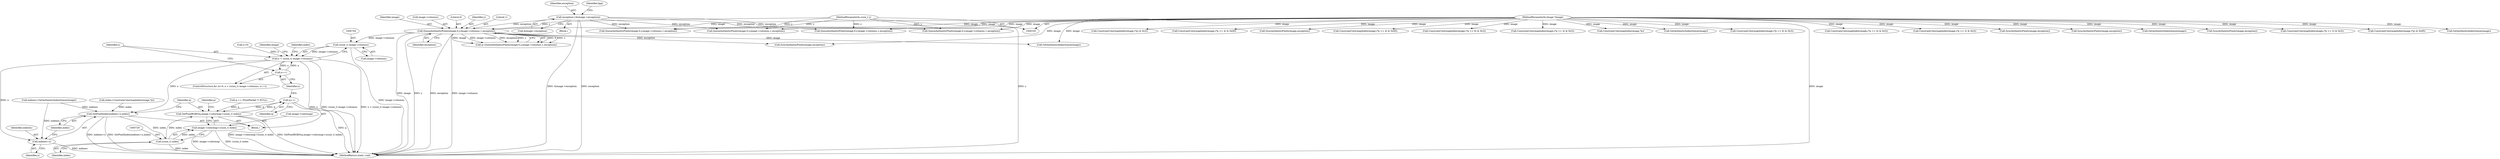 digraph "0_ImageMagick_d9b2209a69ee90d8df81fb124eb66f593eb9f599@pointer" {
"1000703" [label="(Call,(ssize_t) image->columns)"];
"1000677" [label="(Call,QueueAuthenticPixels(image,0,y,image->columns,1,exception))"];
"1000108" [label="(MethodParameterIn,Image *image)"];
"1000107" [label="(MethodParameterIn,ssize_t y)"];
"1000117" [label="(Call,exception=(&image->exception))"];
"1000701" [label="(Call,x < (ssize_t) image->columns)"];
"1000708" [label="(Call,x++)"];
"1000717" [label="(Call,SetPixelIndex(indexes+x,index))"];
"1000728" [label="(Call,(ssize_t) index)"];
"1000722" [label="(Call,SetPixelRGBO(q,image->colormap+(ssize_t) index))"];
"1000733" [label="(Call,q++)"];
"1000724" [label="(Call,image->colormap+(ssize_t) index)"];
"1000718" [label="(Call,indexes+x)"];
"1000723" [label="(Identifier,q)"];
"1000693" [label="(Call,indexes=GetAuthenticIndexQueue(image))"];
"1000464" [label="(Call,ConstrainColormapIndex(image,(*p >> 4) & 0x3))"];
"1000733" [label="(Call,q++)"];
"1000713" [label="(Call,ConstrainColormapIndex(image,*p))"];
"1000148" [label="(Call,GetAuthenticIndexQueue(image))"];
"1000730" [label="(Identifier,index)"];
"1000678" [label="(Identifier,image)"];
"1000702" [label="(Identifier,x)"];
"1000698" [label="(Call,x=0)"];
"1000429" [label="(Call,ConstrainColormapIndex(image,(*p >> 6) & 0x3))"];
"1000110" [label="(Block,)"];
"1000340" [label="(Call,ConstrainColormapIndex(image,(*p >> 4) & 0x3))"];
"1000701" [label="(Call,x < (ssize_t) image->columns)"];
"1000738" [label="(Identifier,image)"];
"1000499" [label="(Call,ConstrainColormapIndex(image,(*p >> 2) & 0x3))"];
"1000117" [label="(Call,exception=(&image->exception))"];
"1000275" [label="(Call,QueueAuthenticPixels(image,0,y,image->columns,1,exception))"];
"1000119" [label="(Call,&image->exception)"];
"1000721" [label="(Identifier,index)"];
"1000732" [label="(Identifier,p)"];
"1000681" [label="(Call,image->columns)"];
"1000527" [label="(Call,SyncAuthenticPixels(image,exception))"];
"1000798" [label="(Call,SyncAuthenticPixels(image,exception))"];
"1000293" [label="(Call,GetAuthenticIndexQueue(image))"];
"1000717" [label="(Call,SetPixelIndex(indexes+x,index))"];
"1000667" [label="(Call,SyncAuthenticPixels(image,exception))"];
"1000746" [label="(Call,QueueAuthenticPixels(image,0,y,image->columns,1,exception))"];
"1000711" [label="(Call,index=ConstrainColormapIndex(image,*p))"];
"1000108" [label="(MethodParameterIn,Image *image)"];
"1000685" [label="(Identifier,exception)"];
"1000679" [label="(Literal,0)"];
"1000737" [label="(Call,SyncAuthenticPixels(image,exception))"];
"1000803" [label="(MethodReturn,static void)"];
"1000366" [label="(Call,ConstrainColormapIndex(image,(*p >> 2) & 0x3))"];
"1000537" [label="(Call,QueueAuthenticPixels(image,0,y,image->columns,1,exception))"];
"1000687" [label="(Call,q == (PixelPacket *) NULL)"];
"1000680" [label="(Identifier,y)"];
"1000720" [label="(Identifier,x)"];
"1000712" [label="(Identifier,index)"];
"1000697" [label="(ControlStructure,for (x=0; x < (ssize_t) image->columns; x++))"];
"1000684" [label="(Literal,1)"];
"1000602" [label="(Call,ConstrainColormapIndex(image,(*p) & 0x0f))"];
"1000705" [label="(Call,image->columns)"];
"1000734" [label="(Identifier,q)"];
"1000708" [label="(Call,x++)"];
"1000719" [label="(Identifier,indexes)"];
"1000555" [label="(Call,GetAuthenticIndexQueue(image))"];
"1000107" [label="(MethodParameterIn,ssize_t y)"];
"1000725" [label="(Call,image->colormap)"];
"1000724" [label="(Call,image->colormap+(ssize_t) index)"];
"1000118" [label="(Identifier,exception)"];
"1000392" [label="(Call,ConstrainColormapIndex(image,(*p) & 0x3))"];
"1000718" [label="(Call,indexes+x)"];
"1000639" [label="(Call,ConstrainColormapIndex(image,(*p >> 4) & 0x0f))"];
"1000266" [label="(Call,SyncAuthenticPixels(image,exception))"];
"1000703" [label="(Call,(ssize_t) image->columns)"];
"1000695" [label="(Call,GetAuthenticIndexQueue(image))"];
"1000710" [label="(Block,)"];
"1000130" [label="(Call,QueueAuthenticPixels(image,0,y,image->columns,1,exception))"];
"1000576" [label="(Call,ConstrainColormapIndex(image,(*p >> 4) & 0x0f))"];
"1000124" [label="(Identifier,bpp)"];
"1000728" [label="(Call,(ssize_t) index)"];
"1000722" [label="(Call,SetPixelRGBO(q,image->colormap+(ssize_t) index))"];
"1000709" [label="(Identifier,x)"];
"1000314" [label="(Call,ConstrainColormapIndex(image,(*p >> 6) & 0x3))"];
"1000677" [label="(Call,QueueAuthenticPixels(image,0,y,image->columns,1,exception))"];
"1000675" [label="(Call,q=QueueAuthenticPixels(image,0,y,image->columns,1,exception))"];
"1000703" -> "1000701"  [label="AST: "];
"1000703" -> "1000705"  [label="CFG: "];
"1000704" -> "1000703"  [label="AST: "];
"1000705" -> "1000703"  [label="AST: "];
"1000701" -> "1000703"  [label="CFG: "];
"1000703" -> "1000803"  [label="DDG: image->columns"];
"1000703" -> "1000701"  [label="DDG: image->columns"];
"1000677" -> "1000703"  [label="DDG: image->columns"];
"1000677" -> "1000675"  [label="AST: "];
"1000677" -> "1000685"  [label="CFG: "];
"1000678" -> "1000677"  [label="AST: "];
"1000679" -> "1000677"  [label="AST: "];
"1000680" -> "1000677"  [label="AST: "];
"1000681" -> "1000677"  [label="AST: "];
"1000684" -> "1000677"  [label="AST: "];
"1000685" -> "1000677"  [label="AST: "];
"1000675" -> "1000677"  [label="CFG: "];
"1000677" -> "1000803"  [label="DDG: image->columns"];
"1000677" -> "1000803"  [label="DDG: image"];
"1000677" -> "1000803"  [label="DDG: y"];
"1000677" -> "1000803"  [label="DDG: exception"];
"1000677" -> "1000675"  [label="DDG: 0"];
"1000677" -> "1000675"  [label="DDG: 1"];
"1000677" -> "1000675"  [label="DDG: image"];
"1000677" -> "1000675"  [label="DDG: image->columns"];
"1000677" -> "1000675"  [label="DDG: exception"];
"1000677" -> "1000675"  [label="DDG: y"];
"1000108" -> "1000677"  [label="DDG: image"];
"1000107" -> "1000677"  [label="DDG: y"];
"1000117" -> "1000677"  [label="DDG: exception"];
"1000677" -> "1000695"  [label="DDG: image"];
"1000677" -> "1000737"  [label="DDG: exception"];
"1000108" -> "1000105"  [label="AST: "];
"1000108" -> "1000803"  [label="DDG: image"];
"1000108" -> "1000130"  [label="DDG: image"];
"1000108" -> "1000148"  [label="DDG: image"];
"1000108" -> "1000266"  [label="DDG: image"];
"1000108" -> "1000275"  [label="DDG: image"];
"1000108" -> "1000293"  [label="DDG: image"];
"1000108" -> "1000314"  [label="DDG: image"];
"1000108" -> "1000340"  [label="DDG: image"];
"1000108" -> "1000366"  [label="DDG: image"];
"1000108" -> "1000392"  [label="DDG: image"];
"1000108" -> "1000429"  [label="DDG: image"];
"1000108" -> "1000464"  [label="DDG: image"];
"1000108" -> "1000499"  [label="DDG: image"];
"1000108" -> "1000527"  [label="DDG: image"];
"1000108" -> "1000537"  [label="DDG: image"];
"1000108" -> "1000555"  [label="DDG: image"];
"1000108" -> "1000576"  [label="DDG: image"];
"1000108" -> "1000602"  [label="DDG: image"];
"1000108" -> "1000639"  [label="DDG: image"];
"1000108" -> "1000667"  [label="DDG: image"];
"1000108" -> "1000695"  [label="DDG: image"];
"1000108" -> "1000713"  [label="DDG: image"];
"1000108" -> "1000737"  [label="DDG: image"];
"1000108" -> "1000746"  [label="DDG: image"];
"1000108" -> "1000798"  [label="DDG: image"];
"1000107" -> "1000105"  [label="AST: "];
"1000107" -> "1000803"  [label="DDG: y"];
"1000107" -> "1000130"  [label="DDG: y"];
"1000107" -> "1000275"  [label="DDG: y"];
"1000107" -> "1000537"  [label="DDG: y"];
"1000107" -> "1000746"  [label="DDG: y"];
"1000117" -> "1000110"  [label="AST: "];
"1000117" -> "1000119"  [label="CFG: "];
"1000118" -> "1000117"  [label="AST: "];
"1000119" -> "1000117"  [label="AST: "];
"1000124" -> "1000117"  [label="CFG: "];
"1000117" -> "1000803"  [label="DDG: exception"];
"1000117" -> "1000803"  [label="DDG: &image->exception"];
"1000117" -> "1000130"  [label="DDG: exception"];
"1000117" -> "1000275"  [label="DDG: exception"];
"1000117" -> "1000537"  [label="DDG: exception"];
"1000117" -> "1000746"  [label="DDG: exception"];
"1000701" -> "1000697"  [label="AST: "];
"1000702" -> "1000701"  [label="AST: "];
"1000712" -> "1000701"  [label="CFG: "];
"1000738" -> "1000701"  [label="CFG: "];
"1000701" -> "1000803"  [label="DDG: x < (ssize_t) image->columns"];
"1000701" -> "1000803"  [label="DDG: x"];
"1000701" -> "1000803"  [label="DDG: (ssize_t) image->columns"];
"1000708" -> "1000701"  [label="DDG: x"];
"1000698" -> "1000701"  [label="DDG: x"];
"1000701" -> "1000708"  [label="DDG: x"];
"1000701" -> "1000717"  [label="DDG: x"];
"1000701" -> "1000718"  [label="DDG: x"];
"1000708" -> "1000697"  [label="AST: "];
"1000708" -> "1000709"  [label="CFG: "];
"1000709" -> "1000708"  [label="AST: "];
"1000702" -> "1000708"  [label="CFG: "];
"1000717" -> "1000710"  [label="AST: "];
"1000717" -> "1000721"  [label="CFG: "];
"1000718" -> "1000717"  [label="AST: "];
"1000721" -> "1000717"  [label="AST: "];
"1000723" -> "1000717"  [label="CFG: "];
"1000717" -> "1000803"  [label="DDG: SetPixelIndex(indexes+x,index)"];
"1000717" -> "1000803"  [label="DDG: indexes+x"];
"1000693" -> "1000717"  [label="DDG: indexes"];
"1000711" -> "1000717"  [label="DDG: index"];
"1000717" -> "1000728"  [label="DDG: index"];
"1000728" -> "1000724"  [label="AST: "];
"1000728" -> "1000730"  [label="CFG: "];
"1000729" -> "1000728"  [label="AST: "];
"1000730" -> "1000728"  [label="AST: "];
"1000724" -> "1000728"  [label="CFG: "];
"1000728" -> "1000803"  [label="DDG: index"];
"1000728" -> "1000722"  [label="DDG: index"];
"1000728" -> "1000724"  [label="DDG: index"];
"1000722" -> "1000710"  [label="AST: "];
"1000722" -> "1000724"  [label="CFG: "];
"1000723" -> "1000722"  [label="AST: "];
"1000724" -> "1000722"  [label="AST: "];
"1000732" -> "1000722"  [label="CFG: "];
"1000722" -> "1000803"  [label="DDG: image->colormap+(ssize_t) index"];
"1000722" -> "1000803"  [label="DDG: SetPixelRGBO(q,image->colormap+(ssize_t) index)"];
"1000733" -> "1000722"  [label="DDG: q"];
"1000687" -> "1000722"  [label="DDG: q"];
"1000722" -> "1000733"  [label="DDG: q"];
"1000733" -> "1000710"  [label="AST: "];
"1000733" -> "1000734"  [label="CFG: "];
"1000734" -> "1000733"  [label="AST: "];
"1000709" -> "1000733"  [label="CFG: "];
"1000733" -> "1000803"  [label="DDG: q"];
"1000725" -> "1000724"  [label="AST: "];
"1000724" -> "1000803"  [label="DDG: image->colormap"];
"1000724" -> "1000803"  [label="DDG: (ssize_t) index"];
"1000718" -> "1000720"  [label="CFG: "];
"1000719" -> "1000718"  [label="AST: "];
"1000720" -> "1000718"  [label="AST: "];
"1000721" -> "1000718"  [label="CFG: "];
"1000718" -> "1000803"  [label="DDG: indexes"];
"1000693" -> "1000718"  [label="DDG: indexes"];
}
